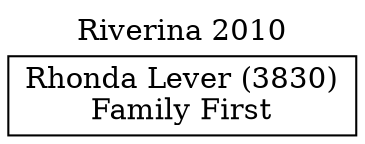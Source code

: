 // House preference flow
digraph "Rhonda Lever (3830)_Riverina_2010" {
	graph [label="Riverina 2010" labelloc=t mclimit=10]
	node [shape=box]
	"Rhonda Lever (3830)" [label="Rhonda Lever (3830)
Family First"]
}
